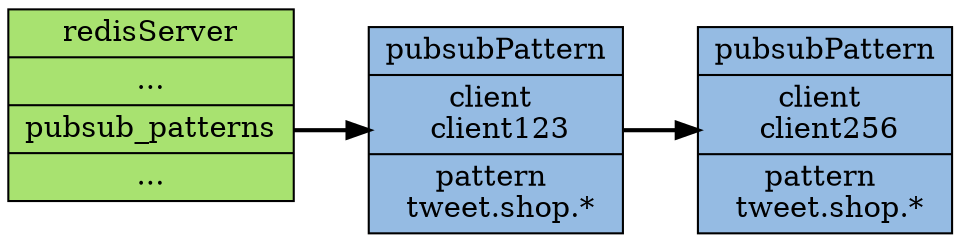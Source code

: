 digraph publish_pattern {
    
    rankdir = LR;

    node [shape = record, style = filled];

    edge [style = bold];

    redisServer [label = "redisServer| ... |<pubsub_patterns> pubsub_patterns | ...", fillcolor = "#A8E270"];

    pubsubPattern_1 [label = "pubsubPattern | client \n client123 | pattern \n tweet.shop.*", fillcolor = "#95BBE3"];

    pubsubPattern_2 [label = "pubsubPattern | client \n client256 | pattern \n tweet.shop.*", fillcolor = "#95BBE3"];

    redisServer:pubsub_patterns -> pubsubPattern_1;
    pubsubPattern_1 -> pubsubPattern_2;
}
